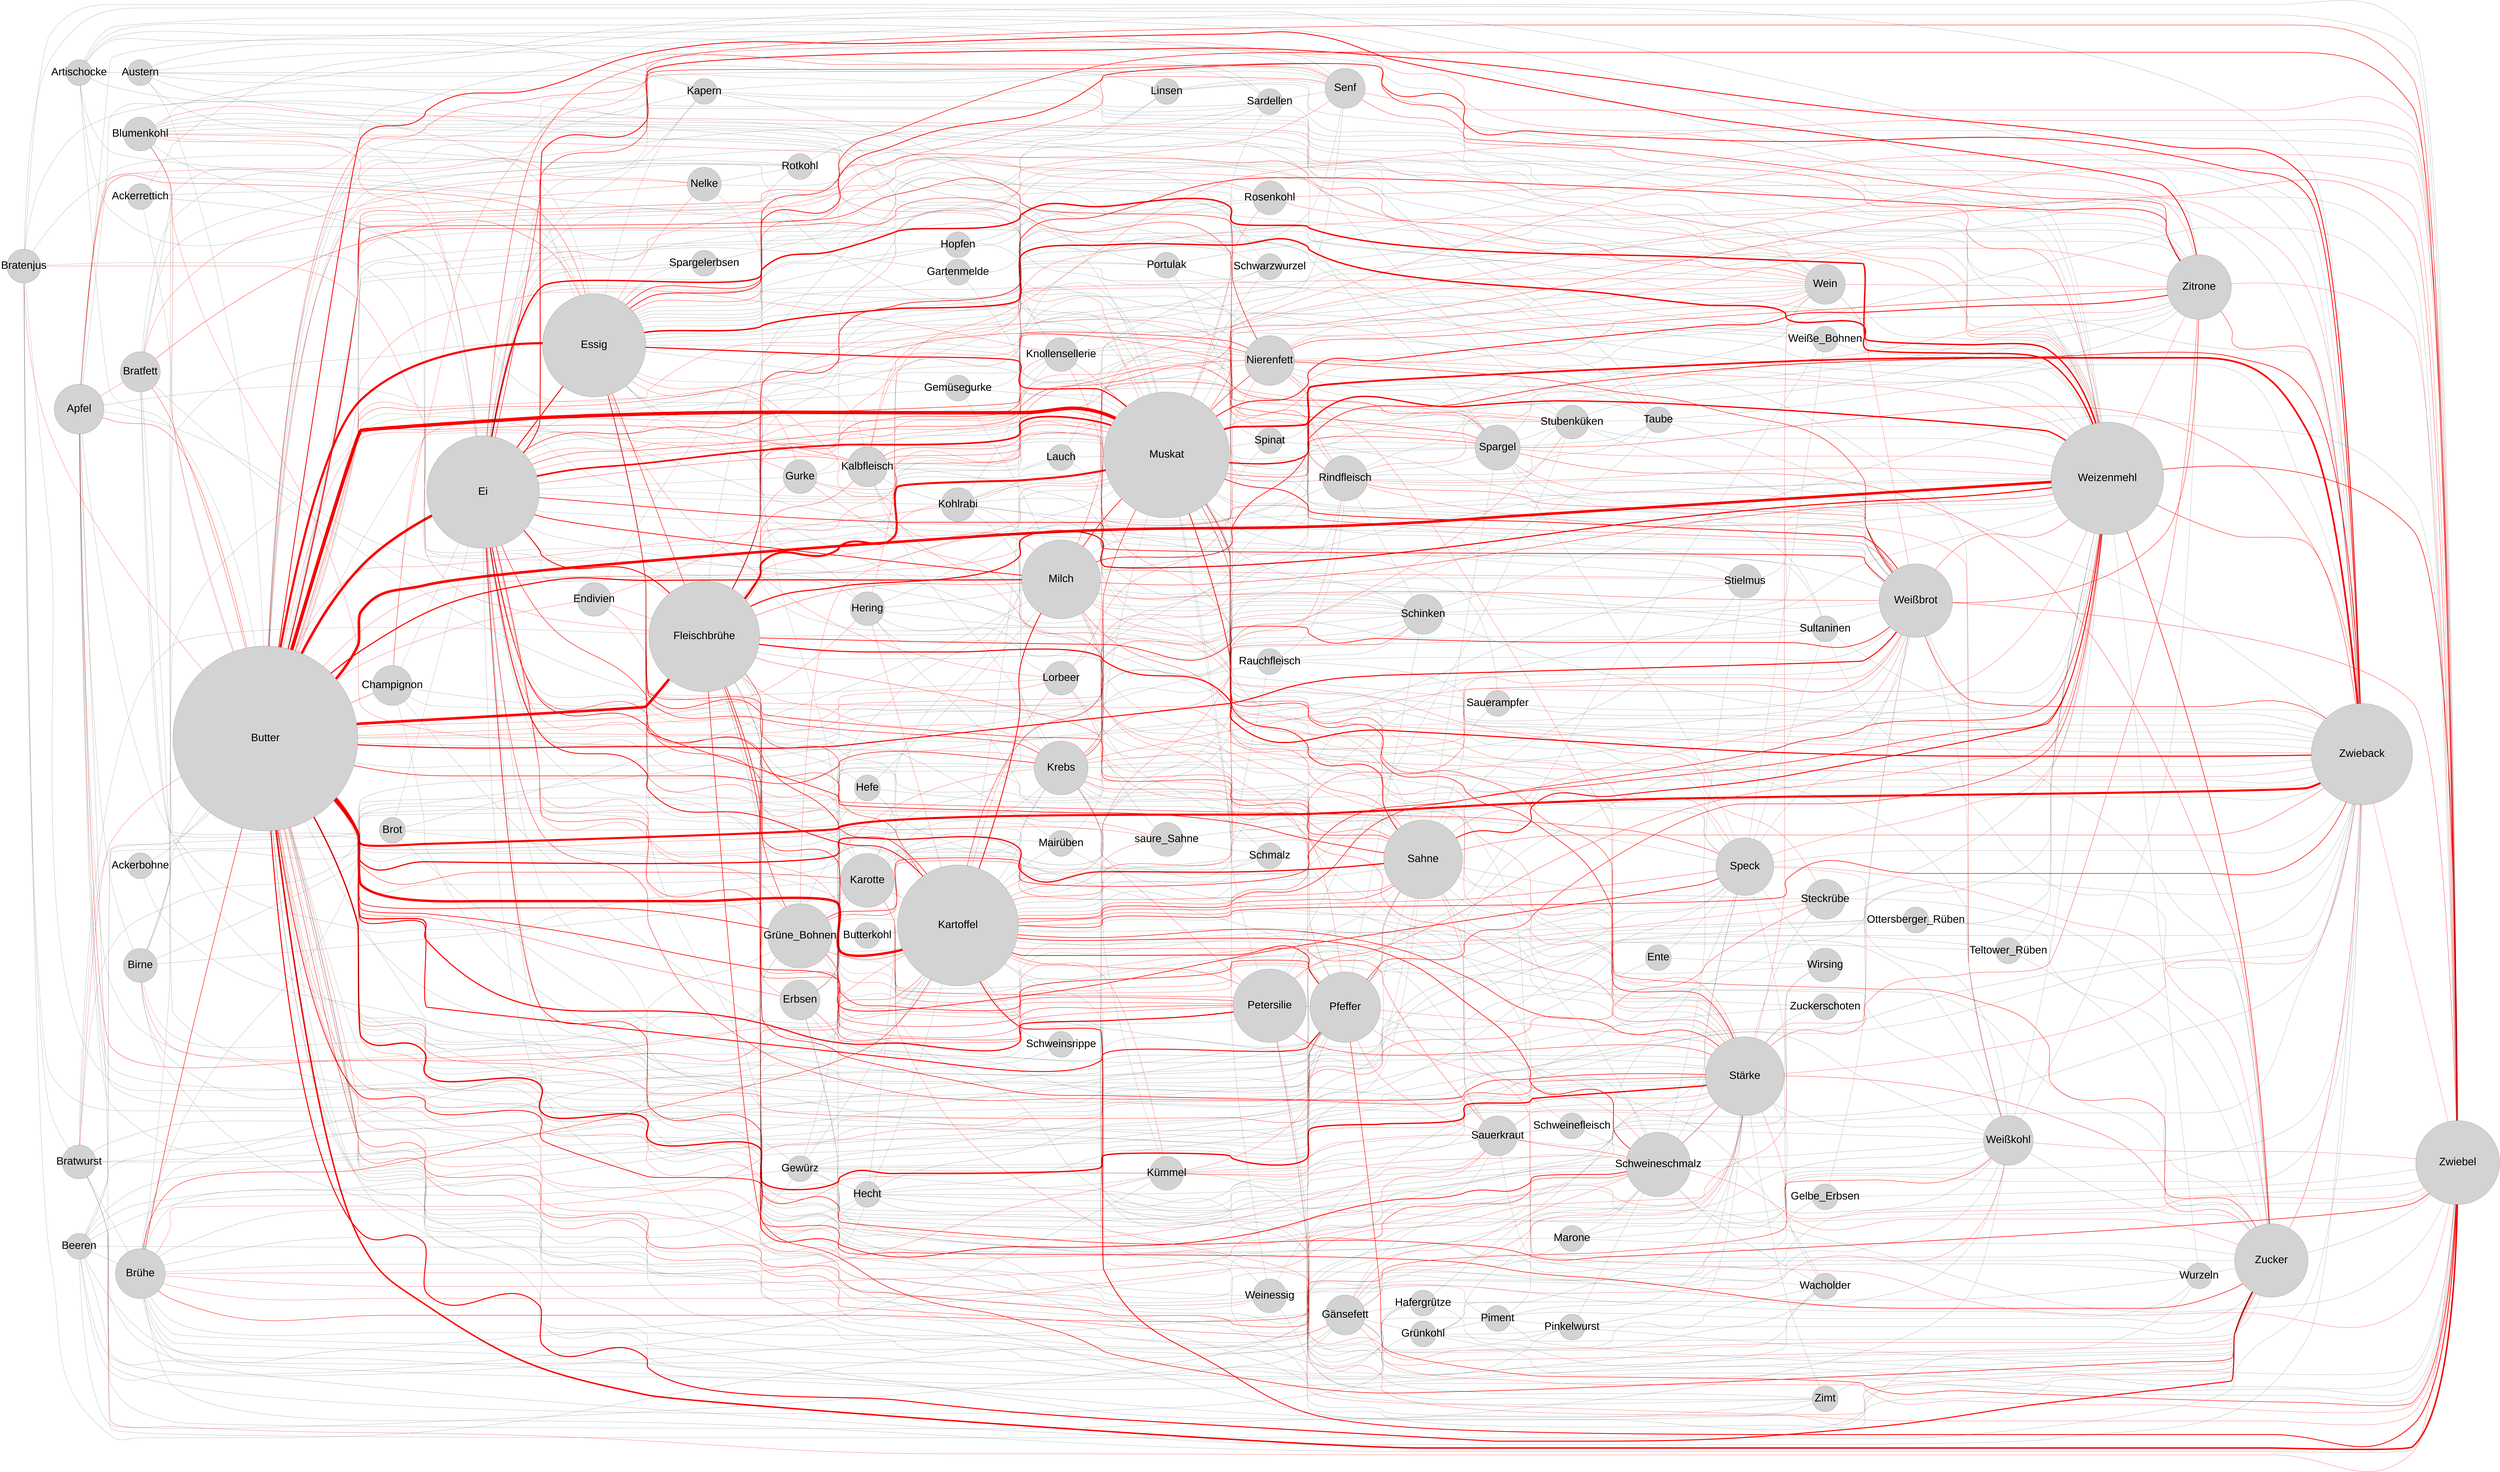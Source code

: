graph {
graph[rankdir="LR", outputorder="edgesfirst"]
node[fontname="Arial", fontsize=120, shape=circle, style=filled, fixedsize=shape];
kohlrabi -- weißbrot [penwidth=1]
kohlrabi -- weizenmehl [penwidth=1]
butter -- kohlrabi [penwidth=2, color=Red]
kalbfleisch -- kohlrabi [penwidth=1]
ei -- kohlrabi [penwidth=1]
kohlrabi -- krebs [penwidth=1]
fleischbrühe -- kohlrabi [penwidth=2, color=Red]
kohlrabi -- muskat [penwidth=2, color=Red]
kohlrabi -- wein [penwidth=1]
kohlrabi -- sahne [penwidth=1]
kohlrabi -- stärke [penwidth=1]
kohlrabi -- nierenfett [penwidth=1]
kohlrabi -- zitrone [penwidth=1]
krebs -- sauerkraut [penwidth=1]
beeren -- sauerkraut [penwidth=1]
sahne -- sauerkraut [penwidth=1]
sauerkraut -- schweineschmalz [penwidth=3, color=Red]
sauerkraut -- stärke [penwidth=2, color=Red]
gewürz -- sauerkraut [penwidth=1]
kartoffel -- sauerkraut [penwidth=3, color=Red]
sauerkraut -- zwieback [penwidth=1]
butter -- sauerkraut [penwidth=2, color=Red]
kümmel -- sauerkraut [penwidth=2, color=Red]
sauerkraut -- schweinefleisch [penwidth=1]
sauerkraut -- wacholder [penwidth=1]
pfeffer -- sauerkraut [penwidth=2, color=Red]
hecht -- sauerkraut [penwidth=1]
brühe -- sauerkraut [penwidth=2, color=Red]
apfel -- milch [penwidth=1]
gemüsegurke -- milch [penwidth=1]
milch -- weißbrot [penwidth=3, color=Red]
milch -- schmalz [penwidth=1]
hering -- milch [penwidth=1]
milch -- zucker [penwidth=2, color=Red]
brot -- milch [penwidth=1]
milch -- sahne [penwidth=3, color=Red]
milch -- schinken [penwidth=1]
milch -- spargel [penwidth=1]
kartoffel -- milch [penwidth=9, color=Red]
milch -- sultaninen [penwidth=1]
milch -- weizenmehl [penwidth=4, color=Red]
milch -- saure_sahne [penwidth=1]
milch -- zwieback [penwidth=7, color=Red]
butter -- milch [penwidth=12, color=Red]
milch -- spinat [penwidth=1]
ei -- milch [penwidth=8, color=Red]
milch -- schwarzwurzel [penwidth=1]
fleischbrühe -- milch [penwidth=3, color=Red]
milch -- muskat [penwidth=7, color=Red]
milch -- zwiebel [penwidth=2, color=Red]
essig -- milch [penwidth=2, color=Red]
milch -- speck [penwidth=2, color=Red]
hefe -- milch [penwidth=1]
milch -- stielmus [penwidth=1]
knollensellerie -- weißbrot [penwidth=1]
butter -- knollensellerie [penwidth=2, color=Red]
ei -- knollensellerie [penwidth=1]
knollensellerie -- muskat [penwidth=2, color=Red]
fleischbrühe -- knollensellerie [penwidth=2, color=Red]
knollensellerie -- wein [penwidth=1]
knollensellerie -- nierenfett [penwidth=1]
bratenjus -- knollensellerie [penwidth=1]
knollensellerie -- stärke [penwidth=2, color=Red]
kalbfleisch -- knollensellerie [penwidth=1]
knollensellerie -- zitrone [penwidth=1]
stubenküken -- weißbrot [penwidth=1]
stubenküken -- weizenmehl [penwidth=1]
butter -- stubenküken [penwidth=2, color=Red]
ei -- stubenküken [penwidth=2, color=Red]
krebs -- stubenküken [penwidth=2, color=Red]
stubenküken -- taube [penwidth=1]
muskat -- stubenküken [penwidth=1]
petersilie -- stubenküken [penwidth=1]
rindfleisch -- stubenküken [penwidth=1]
spargel -- stubenküken [penwidth=1]
blumenkohl -- stubenküken [penwidth=1]
erbsen -- stubenküken [penwidth=1]
nierenfett -- stubenküken [penwidth=1]
stubenküken -- zitrone [penwidth=1]
spargel -- weißbrot [penwidth=2, color=Red]
spargel -- zucker [penwidth=3, color=Red]
krebs -- spargel [penwidth=1]
sahne -- spargel [penwidth=1]
karotte -- spargel [penwidth=1]
rindfleisch -- spargel [penwidth=1]
spargel -- sultaninen [penwidth=1]
spargel -- weizenmehl [penwidth=2, color=Red]
spargel -- zwieback [penwidth=3, color=Red]
butter -- spargel [penwidth=4, color=Red]
ei -- spargel [penwidth=4, color=Red]
spargel -- taube [penwidth=1]
fleischbrühe -- spargel [penwidth=2, color=Red]
muskat -- spargel [penwidth=4, color=Red]
essig -- spargel [penwidth=1]
blumenkohl -- spargel [penwidth=1]
spargel -- speck [penwidth=1]
nierenfett -- spargel [penwidth=1]
spargel -- zitrone [penwidth=1]
apfel -- kartoffel [penwidth=3, color=Red]
brühe -- kartoffel [penwidth=4, color=Red]
bratwurst -- kartoffel [penwidth=1]
hering -- kartoffel [penwidth=2, color=Red]
kartoffel -- zucker [penwidth=1]
kartoffel -- mairüben [penwidth=1]
kartoffel -- schweineschmalz [penwidth=7, color=Red]
bratenjus -- kartoffel [penwidth=1]
kartoffel -- schinken [penwidth=3, color=Red]
karotte -- kartoffel [penwidth=2, color=Red]
grüne_bohnen -- kartoffel [penwidth=3, color=Red]
kartoffel -- steckrübe [penwidth=1]
gewürz -- kartoffel [penwidth=1]
kartoffel -- weizenmehl [penwidth=6, color=Red]
butter -- kartoffel [penwidth=27, color=Red]
ei -- kartoffel [penwidth=9, color=Red]
fleischbrühe -- kartoffel [penwidth=4, color=Red]
birne -- kartoffel [penwidth=2, color=Red]
kartoffel -- petersilie [penwidth=3, color=Red]
essig -- kartoffel [penwidth=6, color=Red]
kartoffel -- lorbeer [penwidth=2, color=Red]
kartoffel -- weinessig [penwidth=1]
kartoffel -- weißkohl [penwidth=1]
bratfett -- kartoffel [penwidth=1]
kartoffel -- weißbrot [penwidth=3, color=Red]
kartoffel -- schmalz [penwidth=1]
kartoffel -- senf [penwidth=1]
kartoffel -- schweinsrippe [penwidth=1]
kartoffel -- rauchfleisch [penwidth=1]
kartoffel -- krebs [penwidth=1]
beeren -- kartoffel [penwidth=1]
butterkohl -- kartoffel [penwidth=1]
brot -- kartoffel [penwidth=1]
kartoffel -- sahne [penwidth=4, color=Red]
kartoffel -- rindfleisch [penwidth=2, color=Red]
kartoffel -- stärke [penwidth=6, color=Red]
kartoffel -- saure_sahne [penwidth=2, color=Red]
kartoffel -- zwieback [penwidth=6, color=Red]
kartoffel -- kümmel [penwidth=2, color=Red]
kartoffel -- schweinefleisch [penwidth=1]
kartoffel -- wacholder [penwidth=1]
kartoffel -- muskat [penwidth=4, color=Red]
kartoffel -- zwiebel [penwidth=9, color=Red]
kartoffel -- pfeffer [penwidth=8, color=Red]
kartoffel -- speck [penwidth=3, color=Red]
hecht -- kartoffel [penwidth=1]
hefe -- kartoffel [penwidth=1]
kartoffel -- stielmus [penwidth=1]
bratfett -- nelke [penwidth=2, color=Red]
apfel -- nelke [penwidth=2, color=Red]
butter -- nelke [penwidth=2, color=Red]
nelke -- wein [penwidth=1]
nelke -- rotkohl [penwidth=1]
essig -- nelke [penwidth=2, color=Red]
nelke -- weißkohl [penwidth=1]
spinat -- weißbrot [penwidth=1]
spinat -- zwieback [penwidth=1]
butter -- spinat [penwidth=1]
muskat -- spinat [penwidth=1]
fleischbrühe -- spinat [penwidth=1]
bratwurst -- hafergrütze [penwidth=1]
butter -- hafergrütze [penwidth=1]
gänsefett -- hafergrütze [penwidth=1]
hafergrütze -- zwiebel [penwidth=1]
hafergrütze -- speck [penwidth=1]
hafergrütze -- weißkohl [penwidth=1]
brühe -- hafergrütze [penwidth=1]
apfel -- birne [penwidth=1]
birne -- weizenmehl [penwidth=1]
birne -- butter [penwidth=1]
birne -- pfeffer [penwidth=1]
birne -- essig [penwidth=1]
birne -- karotte [penwidth=1]
birne -- schinken [penwidth=1]
birne -- weinessig [penwidth=1]
birne -- grüne_bohnen [penwidth=1]
weinessig -- weizenmehl [penwidth=1]
butter -- weinessig [penwidth=2, color=Red]
weinessig -- zucker [penwidth=1]
ei -- weinessig [penwidth=1]
muskat -- weinessig [penwidth=1]
fleischbrühe -- weinessig [penwidth=1]
weinessig -- wurzeln [penwidth=1]
apfel -- bratfett [penwidth=2, color=Red]
bratfett -- butter [penwidth=3, color=Red]
bratfett -- zwiebel [penwidth=1]
bratfett -- essig [penwidth=3, color=Red]
bratfett -- pfeffer [penwidth=1]
bratfett -- lorbeer [penwidth=1]
bratfett -- rotkohl [penwidth=1]
bratfett -- wein [penwidth=1]
bratfett -- weißkohl [penwidth=1]
gelbe_erbsen -- weißbrot [penwidth=1]
bratwurst -- weißbrot [penwidth=1]
weißbrot -- zucker [penwidth=1]
wein -- weißbrot [penwidth=2, color=Red]
bratenjus -- weißbrot [penwidth=1]
schinken -- weißbrot [penwidth=1]
nierenfett -- weißbrot [penwidth=5, color=Red]
sauerampfer -- weißbrot [penwidth=1]
weißbrot -- weizenmehl [penwidth=3, color=Red]
butter -- weißbrot [penwidth=11, color=Red]
ei -- weißbrot [penwidth=7, color=Red]
taube -- weißbrot [penwidth=1]
fleischbrühe -- weißbrot [penwidth=7, color=Red]
essig -- weißbrot [penwidth=1]
speck -- weißbrot [penwidth=1]
weißbrot -- weißkohl [penwidth=1]
rauchfleisch -- weißbrot [penwidth=1]
krebs -- weißbrot [penwidth=2, color=Red]
sahne -- weißbrot [penwidth=2, color=Red]
stärke -- weißbrot [penwidth=2, color=Red]
gurke -- weißbrot [penwidth=1]
sultaninen -- weißbrot [penwidth=1]
weißbrot -- zwieback [penwidth=5, color=Red]
muskat -- weißbrot [penwidth=8, color=Red]
weißbrot -- zwiebel [penwidth=3, color=Red]
pfeffer -- weißbrot [penwidth=1]
blumenkohl -- weißbrot [penwidth=1]
rindfleisch -- weißbrot [penwidth=3, color=Red]
kalbfleisch -- weißbrot [penwidth=3, color=Red]
weißbrot -- zitrone [penwidth=4, color=Red]
butter -- wirsing [penwidth=2, color=Red]
fleischbrühe -- wirsing [penwidth=1]
muskat -- wirsing [penwidth=1]
speck -- wirsing [penwidth=1]
ente -- wirsing [penwidth=1]
sardelle -- weizenmehl [penwidth=1]
sardelle -- senf [penwidth=1]
butter -- sardelle [penwidth=1]
artischocke -- sardelle [penwidth=1]
ei -- sardelle [penwidth=1]
muskat -- sardelle [penwidth=1]
austern -- sardelle [penwidth=1]
kapern -- sardelle [penwidth=1]
essig -- sardelle [penwidth=1]
brot -- zwieback [penwidth=1]
brot -- ei [penwidth=1]
brot -- hefe [penwidth=1]
gurke -- zwieback [penwidth=2, color=Red]
butter -- gurke [penwidth=2, color=Red]
gurke -- kalbfleisch [penwidth=1]
ei -- gurke [penwidth=1]
fleischbrühe -- gurke [penwidth=2, color=Red]
gurke -- muskat [penwidth=2, color=Red]
essig -- gurke [penwidth=2, color=Red]
gurke -- nierenfett [penwidth=1]
gartenmelde -- zwieback [penwidth=1]
butter -- gartenmelde [penwidth=1]
essig -- gartenmelde [penwidth=1]
gartenmelde -- muskat [penwidth=1]
portulak -- weizenmehl [penwidth=1]
butter -- portulak [penwidth=1]
ei -- portulak [penwidth=1]
fleischbrühe -- portulak [penwidth=1]
portulak -- zwiebel [penwidth=1]
portulak -- sahne [penwidth=1]
gelbe_erbsen -- zwiebel [penwidth=1]
bratwurst -- zwiebel [penwidth=2, color=Red]
hering -- zwiebel [penwidth=2, color=Red]
zucker -- zwiebel [penwidth=1]
gänsefett -- zwiebel [penwidth=2, color=Red]
schweineschmalz -- zwiebel [penwidth=1]
bratenjus -- zwiebel [penwidth=1]
schinken -- zwiebel [penwidth=1]
karotte -- zwiebel [penwidth=1]
piment -- zwiebel [penwidth=1]
weizenmehl -- zwiebel [penwidth=6, color=Red]
butter -- zwiebel [penwidth=16, color=Red]
ei -- zwiebel [penwidth=4, color=Red]
fleischbrühe -- zwiebel [penwidth=6, color=Red]
petersilie -- zwiebel [penwidth=2, color=Red]
essig -- zwiebel [penwidth=6, color=Red]
lorbeer -- zwiebel [penwidth=2, color=Red]
speck -- zwiebel [penwidth=1]
weißkohl -- zwiebel [penwidth=2, color=Red]
senf -- zwiebel [penwidth=2, color=Red]
sahne -- zwiebel [penwidth=2, color=Red]
stärke -- zwiebel [penwidth=2, color=Red]
linsen -- zwiebel [penwidth=1]
zwieback -- zwiebel [penwidth=2, color=Red]
muskat -- zwiebel [penwidth=3, color=Red]
pinkelwurst -- zwiebel [penwidth=1]
pfeffer -- zwiebel [penwidth=5, color=Red]
grünkohl -- zwiebel [penwidth=1]
rindfleisch -- zwiebel [penwidth=1]
brühe -- zwiebel [penwidth=1]
nierenfett -- zwiebel [penwidth=1]
zitrone -- zwiebel [penwidth=2, color=Red]
butter -- pinkelwurst [penwidth=1]
pinkelwurst -- zucker [penwidth=1]
gänsefett -- pinkelwurst [penwidth=1]
pinkelwurst -- stärke [penwidth=1]
pinkelwurst -- schweineschmalz [penwidth=1]
grünkohl -- pinkelwurst [penwidth=1]
piment -- pinkelwurst [penwidth=1]
apfel -- pfeffer [penwidth=1]
bratwurst -- pfeffer [penwidth=1]
hering -- pfeffer [penwidth=1]
pfeffer -- schweineschmalz [penwidth=2, color=Red]
hecht -- pfeffer [penwidth=1]
bratenjus -- pfeffer [penwidth=1]
karotte -- pfeffer [penwidth=1]
pfeffer -- schinken [penwidth=1]
gewürz -- pfeffer [penwidth=1]
pfeffer -- weiße_bohnen [penwidth=1]
pfeffer -- weizenmehl [penwidth=5, color=Red]
butter -- pfeffer [penwidth=10, color=Red]
ei -- pfeffer [penwidth=2, color=Red]
fleischbrühe -- pfeffer [penwidth=1]
petersilie -- pfeffer [penwidth=2, color=Red]
essig -- pfeffer [penwidth=6, color=Red]
lorbeer -- pfeffer [penwidth=2, color=Red]
krebs -- pfeffer [penwidth=1]
beeren -- pfeffer [penwidth=1]
pfeffer -- sahne [penwidth=2, color=Red]
champignon -- pfeffer [penwidth=1]
pfeffer -- stärke [penwidth=2, color=Red]
pfeffer -- zwieback [penwidth=1]
kümmel -- pfeffer [penwidth=2, color=Red]
pfeffer -- wacholder [penwidth=1]
pfeffer -- speck [penwidth=1]
grüne_bohnen -- pfeffer [penwidth=2, color=Red]
brühe -- pfeffer [penwidth=2, color=Red]
butter -- grünkohl [penwidth=1]
grünkohl -- zucker [penwidth=1]
gänsefett -- grünkohl [penwidth=1]
grünkohl -- stärke [penwidth=1]
grünkohl -- schweineschmalz [penwidth=1]
grünkohl -- piment [penwidth=1]
blumenkohl -- weizenmehl [penwidth=2, color=Red]
blumenkohl -- butter [penwidth=2, color=Red]
blumenkohl -- ei [penwidth=2, color=Red]
blumenkohl -- krebs [penwidth=2, color=Red]
blumenkohl -- fleischbrühe [penwidth=1]
blumenkohl -- muskat [penwidth=2, color=Red]
blumenkohl -- taube [penwidth=1]
blumenkohl -- sahne [penwidth=1]
blumenkohl -- rindfleisch [penwidth=1]
blumenkohl -- nierenfett [penwidth=1]
blumenkohl -- zitrone [penwidth=1]
petersilie -- zuckerschoten [penwidth=1]
stärke -- zuckerschoten [penwidth=1]
butter -- zuckerschoten [penwidth=1]
apfel -- grüne_bohnen [penwidth=1]
grüne_bohnen -- sahne [penwidth=3, color=Red]
grüne_bohnen -- schweineschmalz [penwidth=1]
grüne_bohnen -- karotte [penwidth=1]
grüne_bohnen -- schinken [penwidth=1]
grüne_bohnen -- stärke [penwidth=1]
grüne_bohnen -- weizenmehl [penwidth=6, color=Red]
butter -- grüne_bohnen [penwidth=7, color=Red]
ei -- grüne_bohnen [penwidth=2, color=Red]
grüne_bohnen -- muskat [penwidth=2, color=Red]
grüne_bohnen -- petersilie [penwidth=4, color=Red]
essig -- grüne_bohnen [penwidth=5, color=Red]
brühe -- grüne_bohnen [penwidth=1]
kalbfleisch -- krebs [penwidth=1]
kalbfleisch -- wein [penwidth=2, color=Red]
kalbfleisch -- stärke [penwidth=2, color=Red]
kalbfleisch -- nierenfett [penwidth=3, color=Red]
kalbfleisch -- zwieback [penwidth=1]
butter -- kalbfleisch [penwidth=3, color=Red]
ei -- kalbfleisch [penwidth=3, color=Red]
fleischbrühe -- kalbfleisch [penwidth=3, color=Red]
kalbfleisch -- muskat [penwidth=3, color=Red]
essig -- kalbfleisch [penwidth=1]
kalbfleisch -- zitrone [penwidth=2, color=Red]
apfel -- schweinsrippe [penwidth=1]
apfel -- weißkohl [penwidth=1]
apfel -- wein [penwidth=1]
apfel -- rotkohl [penwidth=1]
apfel -- karotte [penwidth=1]
apfel -- schinken [penwidth=1]
apfel -- weizenmehl [penwidth=1]
apfel -- zwieback [penwidth=1]
apfel -- butter [penwidth=3, color=Red]
apfel -- essig [penwidth=3, color=Red]
butter -- gelbe_erbsen [penwidth=1]
bratwurst -- weizenmehl [penwidth=1]
bratwurst -- butter [penwidth=2, color=Red]
bratwurst -- gänsefett [penwidth=1]
bratwurst -- fleischbrühe [penwidth=1]
bratenjus -- bratwurst [penwidth=1]
bratwurst -- speck [penwidth=1]
bratwurst -- weißkohl [penwidth=1]
bratwurst -- brühe [penwidth=1]
brühe -- schweineschmalz [penwidth=4, color=Red]
schweineschmalz -- weißkohl [penwidth=1]
schweineschmalz -- zucker [penwidth=2, color=Red]
gänsefett -- schweineschmalz [penwidth=2, color=Red]
krebs -- schweineschmalz [penwidth=1]
beeren -- schweineschmalz [penwidth=1]
sahne -- schweineschmalz [penwidth=1]
piment -- schweineschmalz [penwidth=1]
schweineschmalz -- stärke [penwidth=4, color=Red]
gewürz -- schweineschmalz [penwidth=1]
marone -- schweineschmalz [penwidth=1]
schweineschmalz -- zwieback [penwidth=1]
butter -- schweineschmalz [penwidth=8, color=Red]
kümmel -- schweineschmalz [penwidth=2, color=Red]
schweinefleisch -- schweineschmalz [penwidth=1]
schweineschmalz -- wacholder [penwidth=1]
schweineschmalz -- speck [penwidth=1]
hecht -- schweineschmalz [penwidth=1]
schweineschmalz -- stielmus [penwidth=1]
butter -- rotkohl [penwidth=1]
rotkohl -- wein [penwidth=1]
essig -- rotkohl [penwidth=1]
bratenjus -- weizenmehl [penwidth=1]
bratenjus -- butter [penwidth=2, color=Red]
bratenjus -- fleischbrühe [penwidth=2, color=Red]
bratenjus -- muskat [penwidth=1]
bratenjus -- stärke [penwidth=1]
butter -- erbsen [penwidth=3, color=Red]
ei -- erbsen [penwidth=2, color=Red]
erbsen -- zucker [penwidth=1]
erbsen -- krebs [penwidth=2, color=Red]
erbsen -- petersilie [penwidth=3, color=Red]
erbsen -- karotte [penwidth=1]
erbsen -- stärke [penwidth=1]
erbsen -- zimt [penwidth=1]
sauerampfer -- zwieback [penwidth=1]
butter -- sauerampfer [penwidth=1]
muskat -- sauerampfer [penwidth=1]
sahne -- sauerampfer [penwidth=1]
brühe -- butter [penwidth=5, color=Red]
butter -- zucker [penwidth=11, color=Red]
butter -- gänsefett [penwidth=3, color=Red]
butter -- endivien [penwidth=2, color=Red]
butter -- wurzeln [penwidth=1]
butter -- wein [penwidth=3, color=Red]
butter -- karotte [penwidth=4, color=Red]
butter -- schinken [penwidth=2, color=Red]
butter -- taube [penwidth=1]
butter -- fleischbrühe [penwidth=29, color=Red]
ackerbohne -- butter [penwidth=1]
butter -- petersilie [penwidth=12, color=Red]
ackerrettich -- butter [penwidth=1]
butter -- lauch [penwidth=1]
beeren -- butter [penwidth=1]
butter -- kapern [penwidth=1]
butter -- sahne [penwidth=13, color=Red]
butter -- rosenkohl [penwidth=2, color=Red]
butter -- stärke [penwidth=14, color=Red]
butter -- sultaninen [penwidth=1]
butter -- ottersberger_rüben [penwidth=1]
butter -- kümmel [penwidth=2, color=Red]
butter -- wacholder [penwidth=1]
butter -- muskat [penwidth=38, color=Red]
butter -- teltower_rüben [penwidth=1]
butter -- rindfleisch [penwidth=3, color=Red]
butter -- zitrone [penwidth=9, color=Red]
butter -- hering [penwidth=2, color=Red]
butter -- mairüben [penwidth=1]
butter -- steckrübe [penwidth=3, color=Red]
butter -- piment [penwidth=1]
butter -- gewürz [penwidth=1]
butter -- marone [penwidth=1]
butter -- ente [penwidth=1]
butter -- weiße_bohnen [penwidth=1]
butter -- weizenmehl [penwidth=29, color=Red]
butter -- ei [penwidth=28, color=Red]
butter -- essig [penwidth=24, color=Red]
butter -- lorbeer [penwidth=2, color=Red]
butter -- hopfen [penwidth=1]
butter -- weißkohl [penwidth=4, color=Red]
butter -- zimt [penwidth=1]
butter -- gemüsegurke [penwidth=1]
butter -- schmalz [penwidth=1]
butter -- spargelerbsen [penwidth=1]
butter -- senf [penwidth=3, color=Red]
butter -- rauchfleisch [penwidth=1]
butter -- krebs [penwidth=6, color=Red]
butter -- champignon [penwidth=3, color=Red]
butter -- linsen [penwidth=1]
butter -- saure_sahne [penwidth=2, color=Red]
butter -- zwieback [penwidth=23, color=Red]
artischocke -- butter [penwidth=1]
butter -- schwarzwurzel [penwidth=1]
austern -- butter [penwidth=1]
butter -- speck [penwidth=7, color=Red]
butter -- hecht [penwidth=1]
butter -- stielmus [penwidth=2, color=Red]
butter -- nierenfett [penwidth=5, color=Red]
lorbeer -- weizenmehl [penwidth=1]
hering -- lorbeer [penwidth=1]
essig -- lorbeer [penwidth=2, color=Red]
lorbeer -- sahne [penwidth=1]
hopfen -- weizenmehl [penwidth=1]
hopfen -- zwieback [penwidth=1]
ei -- hopfen [penwidth=1]
hopfen -- muskat [penwidth=1]
essig -- hopfen [penwidth=1]
weißkohl -- zucker [penwidth=1]
gänsefett -- weißkohl [penwidth=2, color=Red]
stärke -- weißkohl [penwidth=1]
marone -- weißkohl [penwidth=1]
weißkohl -- weizenmehl [penwidth=1]
ei -- weißkohl [penwidth=1]
fleischbrühe -- weißkohl [penwidth=1]
muskat -- weißkohl [penwidth=1]
essig -- weißkohl [penwidth=1]
speck -- weißkohl [penwidth=1]
rindfleisch -- weißkohl [penwidth=2, color=Red]
brühe -- weißkohl [penwidth=1]
nierenfett -- weißkohl [penwidth=1]
weißkohl -- zitrone [penwidth=1]
essig -- spargelerbsen [penwidth=1]
spargelerbsen -- weizenmehl [penwidth=1]
ei -- spargelerbsen [penwidth=1]
linsen -- weizenmehl [penwidth=1]
linsen -- senf [penwidth=1]
fleischbrühe -- linsen [penwidth=1]
essig -- linsen [penwidth=1]
saure_sahne -- schmalz [penwidth=1]
ei -- saure_sahne [penwidth=2, color=Red]
saure_sahne -- speck [penwidth=1]
zucker -- zwieback [penwidth=3, color=Red]
endivien -- zwieback [penwidth=2, color=Red]
karotte -- zwieback [penwidth=1]
schinken -- zwieback [penwidth=1]
gewürz -- zwieback [penwidth=1]
weizenmehl -- zwieback [penwidth=4, color=Red]
ei -- zwieback [penwidth=9, color=Red]
fleischbrühe -- zwieback [penwidth=12, color=Red]
essig -- zwieback [penwidth=8, color=Red]
ackerrettich -- zwieback [penwidth=1]
lauch -- zwieback [penwidth=1]
rauchfleisch -- zwieback [penwidth=1]
krebs -- zwieback [penwidth=1]
beeren -- zwieback [penwidth=1]
sahne -- zwieback [penwidth=3, color=Red]
champignon -- zwieback [penwidth=1]
rindfleisch -- zwieback [penwidth=1]
stärke -- zwieback [penwidth=2, color=Red]
rosenkohl -- zwieback [penwidth=2, color=Red]
sultaninen -- zwieback [penwidth=1]
kümmel -- zwieback [penwidth=1]
schwarzwurzel -- zwieback [penwidth=1]
muskat -- zwieback [penwidth=19, color=Red]
speck -- zwieback [penwidth=1]
hecht -- zwieback [penwidth=1]
hefe -- zwieback [penwidth=1]
brühe -- zwieback [penwidth=1]
nierenfett -- zwieback [penwidth=1]
zitrone -- zwieback [penwidth=4, color=Red]
artischocke -- weizenmehl [penwidth=1]
artischocke -- senf [penwidth=1]
artischocke -- ei [penwidth=1]
artischocke -- muskat [penwidth=1]
artischocke -- austern [penwidth=1]
artischocke -- kapern [penwidth=1]
artischocke -- essig [penwidth=1]
muskat -- schwarzwurzel [penwidth=1]
fleischbrühe -- schwarzwurzel [penwidth=1]
essig -- schwarzwurzel [penwidth=1]
speck -- zucker [penwidth=2, color=Red]
gänsefett -- speck [penwidth=1]
speck -- weiße_bohnen [penwidth=1]
ente -- speck [penwidth=1]
speck -- sultaninen [penwidth=1]
speck -- weizenmehl [penwidth=2, color=Red]
ei -- speck [penwidth=4, color=Red]
fleischbrühe -- speck [penwidth=1]
muskat -- speck [penwidth=1]
essig -- speck [penwidth=1]
brühe -- speck [penwidth=1]
brühe -- stielmus [penwidth=1]
stielmus -- weizenmehl [penwidth=1]
muskat -- stielmus [penwidth=1]
sahne -- stielmus [penwidth=1]
krebs -- nierenfett [penwidth=2, color=Red]
nierenfett -- wein [penwidth=2, color=Red]
nierenfett -- stärke [penwidth=2, color=Red]
nierenfett -- weizenmehl [penwidth=2, color=Red]
ei -- nierenfett [penwidth=5, color=Red]
nierenfett -- taube [penwidth=1]
fleischbrühe -- nierenfett [penwidth=4, color=Red]
muskat -- nierenfett [penwidth=5, color=Red]
essig -- nierenfett [penwidth=1]
nierenfett -- rindfleisch [penwidth=2, color=Red]
nierenfett -- zitrone [penwidth=4, color=Red]
gänsefett -- zucker [penwidth=2, color=Red]
wurzeln -- zucker [penwidth=1]
karotte -- zucker [penwidth=2, color=Red]
steckrübe -- zucker [penwidth=1]
piment -- zucker [penwidth=1]
marone -- zucker [penwidth=1]
weizenmehl -- zucker [penwidth=6, color=Red]
ei -- zucker [penwidth=6, color=Red]
fleischbrühe -- zucker [penwidth=6, color=Red]
petersilie -- zucker [penwidth=1]
essig -- zucker [penwidth=1]
zimt -- zucker [penwidth=1]
krebs -- zucker [penwidth=1]
sahne -- zucker [penwidth=1]
stärke -- zucker [penwidth=3, color=Red]
sultaninen -- zucker [penwidth=1]
ottersberger_rüben -- zucker [penwidth=1]
muskat -- zucker [penwidth=4, color=Red]
teltower_rüben -- zucker [penwidth=1]
gänsefett -- stärke [penwidth=2, color=Red]
gänsefett -- piment [penwidth=1]
brühe -- gänsefett [penwidth=1]
gänsefett -- marone [penwidth=1]
endivien -- fleischbrühe [penwidth=2, color=Red]
endivien -- muskat [penwidth=2, color=Red]
endivien -- zitrone [penwidth=1]
krebs -- wein [penwidth=1]
stärke -- wein [penwidth=2, color=Red]
ei -- wein [penwidth=2, color=Red]
fleischbrühe -- wein [penwidth=2, color=Red]
muskat -- wein [penwidth=2, color=Red]
essig -- wein [penwidth=1]
wein -- zitrone [penwidth=2, color=Red]
weizenmehl -- wurzeln [penwidth=1]
ei -- wurzeln [penwidth=1]
muskat -- wurzeln [penwidth=1]
fleischbrühe -- wurzeln [penwidth=1]
karotte -- schinken [penwidth=1]
karotte -- stärke [penwidth=1]
karotte -- weizenmehl [penwidth=1]
ei -- karotte [penwidth=1]
fleischbrühe -- karotte [penwidth=1]
karotte -- muskat [penwidth=1]
karotte -- petersilie [penwidth=3, color=Red]
essig -- karotte [penwidth=1]
rauchfleisch -- schinken [penwidth=1]
hering -- schinken [penwidth=1]
schinken -- weizenmehl [penwidth=1]
ei -- schinken [penwidth=1]
muskat -- schinken [penwidth=1]
essig -- schinken [penwidth=1]
rindfleisch -- schinken [penwidth=1]
taube -- weizenmehl [penwidth=1]
ei -- taube [penwidth=1]
muskat -- taube [penwidth=1]
krebs -- taube [penwidth=1]
rindfleisch -- taube [penwidth=1]
taube -- zitrone [penwidth=1]
fleischbrühe -- mairüben [penwidth=1]
fleischbrühe -- steckrübe [penwidth=2, color=Red]
fleischbrühe -- weizenmehl [penwidth=12, color=Red]
ei -- fleischbrühe [penwidth=10, color=Red]
essig -- fleischbrühe [penwidth=5, color=Red]
fleischbrühe -- lauch [penwidth=1]
fleischbrühe -- senf [penwidth=2, color=Red]
fleischbrühe -- krebs [penwidth=2, color=Red]
fleischbrühe -- sahne [penwidth=3, color=Red]
champignon -- fleischbrühe [penwidth=1]
fleischbrühe -- rindfleisch [penwidth=1]
fleischbrühe -- stärke [penwidth=6, color=Red]
fleischbrühe -- rosenkohl [penwidth=1]
fleischbrühe -- sultaninen [penwidth=1]
fleischbrühe -- ottersberger_rüben [penwidth=1]
fleischbrühe -- muskat [penwidth=22, color=Red]
fleischbrühe -- teltower_rüben [penwidth=1]
fleischbrühe -- zitrone [penwidth=7, color=Red]
ackerbohne -- petersilie [penwidth=1]
krebs -- petersilie [penwidth=2, color=Red]
petersilie -- sahne [penwidth=1]
petersilie -- stärke [penwidth=4, color=Red]
petersilie -- weizenmehl [penwidth=3, color=Red]
ei -- petersilie [penwidth=4, color=Red]
muskat -- petersilie [penwidth=1]
essig -- petersilie [penwidth=3, color=Red]
petersilie -- zimt [penwidth=1]
ackerrettich -- essig [penwidth=1]
ackerrettich -- muskat [penwidth=1]
lauch -- muskat [penwidth=1]
lauch -- zitrone [penwidth=1]
beeren -- brühe [penwidth=1]
beeren -- kümmel [penwidth=1]
beeren -- stärke [penwidth=1]
beeren -- krebs [penwidth=1]
beeren -- sahne [penwidth=1]
beeren -- hecht [penwidth=1]
beeren -- gewürz [penwidth=1]
kapern -- weizenmehl [penwidth=1]
kapern -- senf [penwidth=1]
ei -- kapern [penwidth=1]
kapern -- muskat [penwidth=1]
austern -- kapern [penwidth=1]
essig -- kapern [penwidth=1]
hering -- sahne [penwidth=1]
sahne -- steckrübe [penwidth=1]
gewürz -- sahne [penwidth=1]
sahne -- weizenmehl [penwidth=10, color=Red]
ei -- sahne [penwidth=7, color=Red]
essig -- sahne [penwidth=5, color=Red]
krebs -- sahne [penwidth=2, color=Red]
sahne -- stärke [penwidth=1]
kümmel -- sahne [penwidth=1]
muskat -- sahne [penwidth=8, color=Red]
hecht -- sahne [penwidth=1]
brühe -- sahne [penwidth=1]
mairüben -- stärke [penwidth=1]
hecht -- stärke [penwidth=1]
stärke -- steckrübe [penwidth=1]
piment -- stärke [penwidth=1]
gewürz -- stärke [penwidth=1]
marone -- stärke [penwidth=1]
ei -- stärke [penwidth=4, color=Red]
stärke -- zimt [penwidth=1]
krebs -- stärke [penwidth=3, color=Red]
champignon -- stärke [penwidth=1]
kümmel -- stärke [penwidth=2, color=Red]
stärke -- wacholder [penwidth=1]
muskat -- stärke [penwidth=6, color=Red]
brühe -- stärke [penwidth=2, color=Red]
stärke -- zitrone [penwidth=3, color=Red]
rosenkohl -- weizenmehl [penwidth=2, color=Red]
ei -- rosenkohl [penwidth=1]
muskat -- rosenkohl [penwidth=2, color=Red]
essig -- rosenkohl [penwidth=1]
ei -- sultaninen [penwidth=1]
muskat -- sultaninen [penwidth=1]
ottersberger_rüben -- weizenmehl [penwidth=1]
brühe -- kümmel [penwidth=2, color=Red]
krebs -- kümmel [penwidth=1]
kümmel -- wacholder [penwidth=1]
hecht -- kümmel [penwidth=1]
gewürz -- kümmel [penwidth=1]
brühe -- wacholder [penwidth=1]
hering -- muskat [penwidth=1]
mairüben -- muskat [penwidth=1]
muskat -- steckrübe [penwidth=2, color=Red]
muskat -- weizenmehl [penwidth=14, color=Red]
ei -- muskat [penwidth=18, color=Red]
essig -- muskat [penwidth=12, color=Red]
gemüsegurke -- muskat [penwidth=1]
muskat -- senf [penwidth=1]
krebs -- muskat [penwidth=3, color=Red]
champignon -- muskat [penwidth=2, color=Red]
muskat -- rindfleisch [penwidth=2, color=Red]
austern -- muskat [penwidth=1]
muskat -- zitrone [penwidth=9, color=Red]
teltower_rüben -- weizenmehl [penwidth=1]
rauchfleisch -- rindfleisch [penwidth=1]
krebs -- rindfleisch [penwidth=1]
rindfleisch -- weizenmehl [penwidth=2, color=Red]
ei -- rindfleisch [penwidth=2, color=Red]
rindfleisch -- zitrone [penwidth=2, color=Red]
krebs -- zitrone [penwidth=2, color=Red]
champignon -- zitrone [penwidth=2, color=Red]
weizenmehl -- zitrone [penwidth=2, color=Red]
ei -- zitrone [penwidth=5, color=Red]
hering -- weizenmehl [penwidth=1]
ei -- hering [penwidth=1]
essig -- hering [penwidth=1]
steckrübe -- weizenmehl [penwidth=1]
brühe -- gewürz [penwidth=1]
gewürz -- krebs [penwidth=1]
gewürz -- hecht [penwidth=1]
weiße_bohnen -- weizenmehl [penwidth=1]
ei -- weiße_bohnen [penwidth=1]
essig -- weiße_bohnen [penwidth=1]
ei -- weizenmehl [penwidth=15, color=Red]
essig -- weizenmehl [penwidth=15, color=Red]
gemüsegurke -- weizenmehl [penwidth=1]
senf -- weizenmehl [penwidth=3, color=Red]
krebs -- weizenmehl [penwidth=2, color=Red]
austern -- weizenmehl [penwidth=1]
ei -- essig [penwidth=10, color=Red]
ei -- zimt [penwidth=1]
ei -- schmalz [penwidth=1]
ei -- senf [penwidth=1]
ei -- krebs [penwidth=5, color=Red]
champignon -- ei [penwidth=1]
austern -- ei [penwidth=1]
ei -- hefe [penwidth=1]
essig -- gemüsegurke [penwidth=1]
essig -- senf [penwidth=3, color=Red]
austern -- essig [penwidth=1]
krebs -- zimt [penwidth=1]
austern -- senf [penwidth=1]
hecht -- krebs [penwidth=1]
brühe -- krebs [penwidth=1]
brühe -- hecht [penwidth=1]
kohlrabi [width=5.242640687119286, label=Kohlrabi, class=veg]
sauerkraut [width=6.196152422706632, label=Sauerkraut, class=veg]
milch [width=12.224972160321824, label=Milch, class=milk]
knollensellerie [width=5.242640687119286, label=Knollensellerie, class=veg]
stubenküken [width=5.242640687119286, label=Stubenküken, class=meat]
spargel [width=7.0, label=Spargel, class=veg]
kartoffel [width=18.74823934929885, label=Kartoffel, class=carb]
nelke [width=5.242640687119286, label=Nelke, class=spice]
spinat [width=4.0, label=Spinat, class=veg]
hafergrütze [width=4.0, label=Hafergrütze, class=carb]
birne [width=5.242640687119286, label=Birne, class=fruit]
weinessig [width=5.242640687119286, label=Weinessig, class=condi]
bratfett [width=6.196152422706632, label=Bratfett, class=fat]
weißbrot [width=11.392304845413264, label=Weißbrot, class=carb]
wirsing [width=5.242640687119286, label=Wirsing, class=veg]
sardelle [width=4.0, label=Sardellen, class=fish]
brot [width=4.0, label=Brot, class=carb]
gurke [width=5.242640687119286, label=Gurke, class=veg]
gartenmelde [width=4.0, label=Gartenmelde, class=veg]
portulak [width=4.0, label=Portulak, class=veg]
zwiebel [width=13.0, label=Zwiebel, class=onion]
pinkelwurst [width=4.0, label=Pinkelwurst, class=meat]
pfeffer [width=10.9498743710662, label=Pfeffer, class=spice]
grünkohl [width=4.0, label=Grünkohl, class=veg]
blumenkohl [width=5.242640687119286, label=Blumenkohl, class=veg]
zuckerschoten [width=4.0, label=Zuckerschoten, class=veg]
grüne_bohnen [width=10.0, label=Grüne_Bohnen, class=veg]
kalbfleisch [width=6.196152422706632, label=Kalbfleisch, class=meat]
apfel [width=7.708203932499369, label=Apfel, class=fruit]
gelbe_erbsen [width=4.0, label=Gelbe_Erbsen, class=veg]
bratwurst [width=5.242640687119286, label=Bratwurst, class=meat]
schweineschmalz [width=10.0, label=Schweineschmalz, class=fat]
rotkohl [width=4.0, label=Rotkohl, class=veg]
bratenjus [width=5.242640687119286, label=Bratenjus, class=condi]
erbsen [width=6.196152422706632, label=Erbsen, class=veg]
sauerampfer [width=4.0, label=Sauerampfer, class=herb]
butter [width=28.65863337187866, label=Butter, class=fat]
lorbeer [width=5.242640687119286, label=Lorbeer, class=herb]
hopfen [width=4.0, label=Hopfen, class=veg]
weißkohl [width=7.708203932499369, label=Weißkohl, class=veg]
spargelerbsen [width=4.0, label=Spargelerbsen, class=veg]
linsen [width=4.0, label=Linsen, class=veg]
saure_sahne [width=5.242640687119286, label=saure_Sahne, class=milk]
zwieback [width=15.696938456699067, label=Zwieback, class=carb]
artischocke [width=4.0, label=Artischocke, class=veg]
schwarzwurzel [width=4.0, label=Schwarzwurzel, class=veg]
speck [width=8.937253933193773, label=Speck, class=meat]
stielmus [width=5.242640687119286, label=Stielmus, class=veg]
nierenfett [width=7.708203932499369, label=Nierenfett, class=fat]
zucker [width=11.392304845413264, label=Zucker, class=sweet]
gänsefett [width=6.196152422706632, label=Gänsefett, class=fat]
endivien [width=5.242640687119286, label=Endivien, class=veg]
wein [width=6.196152422706632, label=Wein, class=alc]
wurzeln [width=4.0, label=Wurzeln, class=veg]
karotte [width=8.348469228349533, label=Karotte, class=veg]
schinken [width=6.196152422706632, label=Schinken, class=meat]
taube [width=4.0, label=Taube, class=meat]
fleischbrühe [width=17.15549442140351, label=Fleischbrühe, class=condi]
ackerbohne [width=4.0, label=Ackerbohne, class=veg]
petersilie [width=11.392304845413264, label=Petersilie, class=herb]
ackerrettich [width=4.0, label=Ackerrettich, class=veg]
lauch [width=4.0, label=Lauch, class=veg]
beeren [width=4.0, label=Beeren, class=fruit]
kapern [width=4.0, label=Kapern, class=spice]
sahne [width=12.224972160321824, label=Sahne, class=milk]
stärke [width=12.224972160321824, label=Stärke, class=etc]
rosenkohl [width=5.242640687119286, label=Rosenkohl, class=veg]
sultaninen [width=4.0, label=Sultaninen, class=fruit]
ottersberger_rüben [width=4.0, label=Ottersberger_Rüben, class=veg]
kümmel [width=5.242640687119286, label=Kümmel, class=spice]
schweinefleisch [width=4.0, label=Schweinefleisch, class=meat]
wacholder [width=4.0, label=Wacholder, class=spice]
muskat [width=19.49324200890693, label=Muskat, class=spice]
teltower_rüben [width=4.0, label=Teltower_Rüben, class=veg]
rindfleisch [width=7.0, label=Rindfleisch, class=meat]
butterkohl [width=4.0, label=Butterkohl, class=veg]
zitrone [width=10.0, label=Zitrone, class=fruit]
hering [width=5.242640687119286, label=Hering, class=fish]
mairüben [width=4.0, label=Mairüben, class=veg]
steckrübe [width=6.196152422706632, label=Steckrübe, class=veg]
piment [width=4.0, label=Piment, class=spice]
gewürz [width=4.0, label=Gewürz, class=spice]
marone [width=4.0, label=Marone, class=nuts]
ente [width=4.0, label=Ente, class=meat]
weiße_bohnen [width=4.0, label=Weiße_Bohnen, class=veg]
weizenmehl [width=17.431676725154983, label=Weizenmehl, class=carb]
ei [width=17.431676725154983, label=Ei, class=egg]
essig [width=16.0, label=Essig, class=condi]
zimt [width=4.0, label=Zimt, class=spice]
gemüsegurke [width=4.0, label=Gemüsegurke, class=veg]
schmalz [width=4.0, label=Schmalz, class=fat]
senf [width=6.196152422706632, label=Senf, class=condi]
schweinsrippe [width=4.0, label=Schweinsrippe, class=meat]
rauchfleisch [width=4.0, label=Rauchfleisch, class=meat]
krebs [width=8.348469228349533, label=Krebs, class=fish]
champignon [width=6.196152422706632, label=Champignon, class=veg]
austern [width=4.0, label=Austern, class=fish]
hecht [width=4.0, label=Hecht, class=fish]
hefe [width=4.0, label=Hefe, class=etc]
brühe [width=7.708203932499369, label=Brühe, class=condi]
}
